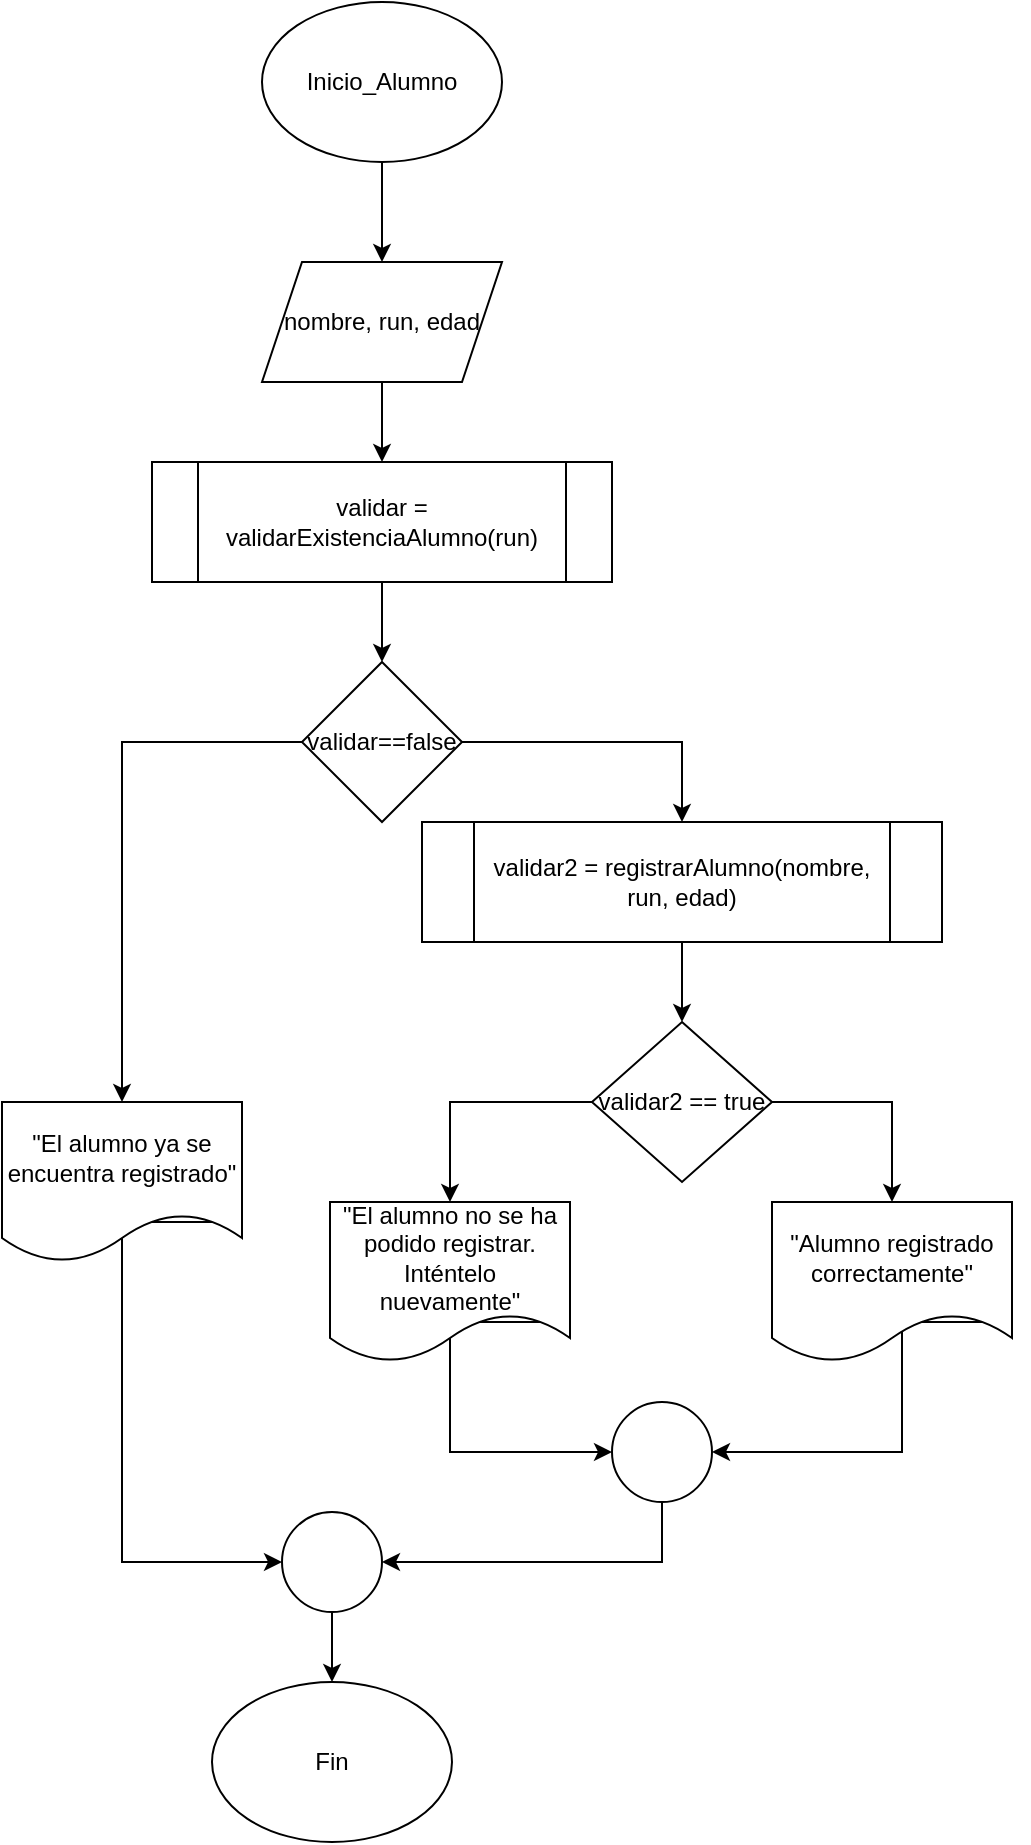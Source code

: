 <mxfile version="14.7.2" type="google"><diagram id="OqHbQSu0tTbUaZz4wzWI" name="Page-1"><mxGraphModel dx="1038" dy="579" grid="1" gridSize="10" guides="1" tooltips="1" connect="1" arrows="1" fold="1" page="1" pageScale="1" pageWidth="827" pageHeight="1169" math="0" shadow="0"><root><mxCell id="0"/><mxCell id="1" parent="0"/><mxCell id="BhUd3G6OVGr6HBjUyFIV-1" style="edgeStyle=orthogonalEdgeStyle;rounded=0;orthogonalLoop=1;jettySize=auto;html=1;entryX=0.5;entryY=0;entryDx=0;entryDy=0;" edge="1" parent="1" source="BhUd3G6OVGr6HBjUyFIV-2" target="BhUd3G6OVGr6HBjUyFIV-4"><mxGeometry relative="1" as="geometry"/></mxCell><mxCell id="BhUd3G6OVGr6HBjUyFIV-2" value="Inicio_Alumno" style="ellipse;whiteSpace=wrap;html=1;" vertex="1" parent="1"><mxGeometry x="320" y="60" width="120" height="80" as="geometry"/></mxCell><mxCell id="BhUd3G6OVGr6HBjUyFIV-3" style="edgeStyle=orthogonalEdgeStyle;rounded=0;orthogonalLoop=1;jettySize=auto;html=1;entryX=0.5;entryY=0;entryDx=0;entryDy=0;" edge="1" parent="1" source="BhUd3G6OVGr6HBjUyFIV-4" target="BhUd3G6OVGr6HBjUyFIV-6"><mxGeometry relative="1" as="geometry"/></mxCell><mxCell id="BhUd3G6OVGr6HBjUyFIV-4" value="nombre, run, edad" style="shape=parallelogram;perimeter=parallelogramPerimeter;whiteSpace=wrap;html=1;fixedSize=1;" vertex="1" parent="1"><mxGeometry x="320" y="190" width="120" height="60" as="geometry"/></mxCell><mxCell id="BhUd3G6OVGr6HBjUyFIV-5" style="edgeStyle=orthogonalEdgeStyle;rounded=0;orthogonalLoop=1;jettySize=auto;html=1;entryX=0.5;entryY=0;entryDx=0;entryDy=0;" edge="1" parent="1" source="BhUd3G6OVGr6HBjUyFIV-6" target="BhUd3G6OVGr6HBjUyFIV-9"><mxGeometry relative="1" as="geometry"/></mxCell><mxCell id="BhUd3G6OVGr6HBjUyFIV-6" value="validar = validarExistenciaAlumno(run)" style="shape=process;whiteSpace=wrap;html=1;backgroundOutline=1;" vertex="1" parent="1"><mxGeometry x="265" y="290" width="230" height="60" as="geometry"/></mxCell><mxCell id="BhUd3G6OVGr6HBjUyFIV-7" style="edgeStyle=orthogonalEdgeStyle;rounded=0;orthogonalLoop=1;jettySize=auto;html=1;entryX=0.5;entryY=0;entryDx=0;entryDy=0;" edge="1" parent="1" source="BhUd3G6OVGr6HBjUyFIV-9" target="BhUd3G6OVGr6HBjUyFIV-11"><mxGeometry relative="1" as="geometry"><Array as="points"><mxPoint x="530" y="430"/></Array></mxGeometry></mxCell><mxCell id="BhUd3G6OVGr6HBjUyFIV-8" style="edgeStyle=orthogonalEdgeStyle;rounded=0;orthogonalLoop=1;jettySize=auto;html=1;entryX=0.5;entryY=0;entryDx=0;entryDy=0;" edge="1" parent="1" source="BhUd3G6OVGr6HBjUyFIV-9" target="BhUd3G6OVGr6HBjUyFIV-23"><mxGeometry relative="1" as="geometry"/></mxCell><mxCell id="BhUd3G6OVGr6HBjUyFIV-9" value="validar==false" style="rhombus;whiteSpace=wrap;html=1;" vertex="1" parent="1"><mxGeometry x="340" y="390" width="80" height="80" as="geometry"/></mxCell><mxCell id="BhUd3G6OVGr6HBjUyFIV-10" style="edgeStyle=orthogonalEdgeStyle;rounded=0;orthogonalLoop=1;jettySize=auto;html=1;entryX=0.5;entryY=0;entryDx=0;entryDy=0;" edge="1" parent="1" source="BhUd3G6OVGr6HBjUyFIV-11" target="BhUd3G6OVGr6HBjUyFIV-14"><mxGeometry relative="1" as="geometry"><mxPoint x="530" y="630" as="targetPoint"/></mxGeometry></mxCell><mxCell id="BhUd3G6OVGr6HBjUyFIV-11" value="validar2 = registrarAlumno(nombre, run, edad)" style="shape=process;whiteSpace=wrap;html=1;backgroundOutline=1;" vertex="1" parent="1"><mxGeometry x="400" y="470" width="260" height="60" as="geometry"/></mxCell><mxCell id="BhUd3G6OVGr6HBjUyFIV-12" style="edgeStyle=orthogonalEdgeStyle;rounded=0;orthogonalLoop=1;jettySize=auto;html=1;exitX=1;exitY=0.5;exitDx=0;exitDy=0;entryX=0.5;entryY=0;entryDx=0;entryDy=0;" edge="1" parent="1" source="BhUd3G6OVGr6HBjUyFIV-14" target="BhUd3G6OVGr6HBjUyFIV-25"><mxGeometry relative="1" as="geometry"><mxPoint x="655" y="640" as="targetPoint"/></mxGeometry></mxCell><mxCell id="BhUd3G6OVGr6HBjUyFIV-13" style="edgeStyle=orthogonalEdgeStyle;rounded=0;orthogonalLoop=1;jettySize=auto;html=1;entryX=0.5;entryY=0;entryDx=0;entryDy=0;" edge="1" parent="1" source="BhUd3G6OVGr6HBjUyFIV-14" target="BhUd3G6OVGr6HBjUyFIV-19"><mxGeometry relative="1" as="geometry"/></mxCell><mxCell id="BhUd3G6OVGr6HBjUyFIV-14" value="validar2 == true" style="rhombus;whiteSpace=wrap;html=1;" vertex="1" parent="1"><mxGeometry x="485" y="570" width="90" height="80" as="geometry"/></mxCell><mxCell id="BhUd3G6OVGr6HBjUyFIV-15" style="edgeStyle=orthogonalEdgeStyle;rounded=0;orthogonalLoop=1;jettySize=auto;html=1;entryX=1;entryY=0.5;entryDx=0;entryDy=0;exitX=1;exitY=0.75;exitDx=0;exitDy=0;" edge="1" parent="1" source="BhUd3G6OVGr6HBjUyFIV-25" target="BhUd3G6OVGr6HBjUyFIV-17"><mxGeometry relative="1" as="geometry"><mxPoint x="650" y="1846" as="sourcePoint"/><Array as="points"><mxPoint x="640" y="720"/><mxPoint x="640" y="785"/></Array></mxGeometry></mxCell><mxCell id="BhUd3G6OVGr6HBjUyFIV-16" style="edgeStyle=orthogonalEdgeStyle;rounded=0;orthogonalLoop=1;jettySize=auto;html=1;entryX=1;entryY=0.5;entryDx=0;entryDy=0;" edge="1" parent="1" source="BhUd3G6OVGr6HBjUyFIV-17" target="BhUd3G6OVGr6HBjUyFIV-21"><mxGeometry relative="1" as="geometry"><Array as="points"><mxPoint x="520" y="840"/></Array></mxGeometry></mxCell><mxCell id="BhUd3G6OVGr6HBjUyFIV-17" value="" style="ellipse;whiteSpace=wrap;html=1;aspect=fixed;" vertex="1" parent="1"><mxGeometry x="495" y="760" width="50" height="50" as="geometry"/></mxCell><mxCell id="BhUd3G6OVGr6HBjUyFIV-18" style="edgeStyle=orthogonalEdgeStyle;rounded=0;orthogonalLoop=1;jettySize=auto;html=1;entryX=0;entryY=0.5;entryDx=0;entryDy=0;exitX=1;exitY=0.75;exitDx=0;exitDy=0;" edge="1" parent="1" source="BhUd3G6OVGr6HBjUyFIV-19" target="BhUd3G6OVGr6HBjUyFIV-17"><mxGeometry relative="1" as="geometry"><Array as="points"><mxPoint x="414" y="720"/><mxPoint x="414" y="785"/></Array></mxGeometry></mxCell><mxCell id="BhUd3G6OVGr6HBjUyFIV-19" value="&quot;El alumno no se ha podido registrar. Inténtelo nuevamente&quot;" style="shape=document;whiteSpace=wrap;html=1;boundedLbl=1;" vertex="1" parent="1"><mxGeometry x="354" y="660" width="120" height="80" as="geometry"/></mxCell><mxCell id="BhUd3G6OVGr6HBjUyFIV-20" style="edgeStyle=orthogonalEdgeStyle;rounded=0;orthogonalLoop=1;jettySize=auto;html=1;" edge="1" parent="1" source="BhUd3G6OVGr6HBjUyFIV-21" target="BhUd3G6OVGr6HBjUyFIV-24"><mxGeometry relative="1" as="geometry"/></mxCell><mxCell id="BhUd3G6OVGr6HBjUyFIV-21" value="" style="ellipse;whiteSpace=wrap;html=1;aspect=fixed;" vertex="1" parent="1"><mxGeometry x="330" y="815" width="50" height="50" as="geometry"/></mxCell><mxCell id="BhUd3G6OVGr6HBjUyFIV-22" style="edgeStyle=orthogonalEdgeStyle;rounded=0;orthogonalLoop=1;jettySize=auto;html=1;exitX=1;exitY=0.75;exitDx=0;exitDy=0;entryX=0;entryY=0.5;entryDx=0;entryDy=0;" edge="1" parent="1" source="BhUd3G6OVGr6HBjUyFIV-23" target="BhUd3G6OVGr6HBjUyFIV-21"><mxGeometry relative="1" as="geometry"><Array as="points"><mxPoint x="250" y="670"/><mxPoint x="250" y="840"/></Array></mxGeometry></mxCell><mxCell id="BhUd3G6OVGr6HBjUyFIV-23" value="&quot;El alumno ya se encuentra registrado&quot;" style="shape=document;whiteSpace=wrap;html=1;boundedLbl=1;" vertex="1" parent="1"><mxGeometry x="190" y="610" width="120" height="80" as="geometry"/></mxCell><mxCell id="BhUd3G6OVGr6HBjUyFIV-24" value="Fin" style="ellipse;whiteSpace=wrap;html=1;" vertex="1" parent="1"><mxGeometry x="295" y="900" width="120" height="80" as="geometry"/></mxCell><mxCell id="BhUd3G6OVGr6HBjUyFIV-25" value="&quot;Alumno registrado correctamente&quot;" style="shape=document;whiteSpace=wrap;html=1;boundedLbl=1;" vertex="1" parent="1"><mxGeometry x="575" y="660" width="120" height="80" as="geometry"/></mxCell></root></mxGraphModel></diagram></mxfile>